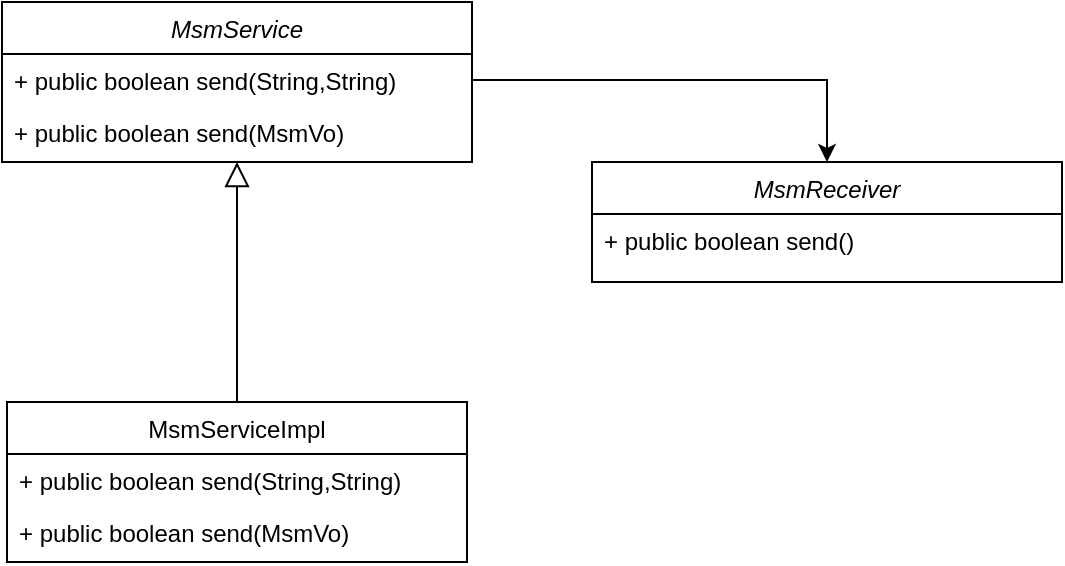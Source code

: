 <mxfile version="19.0.0" type="github">
  <diagram id="C5RBs43oDa-KdzZeNtuy" name="Page-1">
    <mxGraphModel dx="637" dy="728" grid="1" gridSize="10" guides="1" tooltips="1" connect="1" arrows="1" fold="1" page="1" pageScale="1" pageWidth="827" pageHeight="1169" math="0" shadow="0">
      <root>
        <mxCell id="WIyWlLk6GJQsqaUBKTNV-0" />
        <mxCell id="WIyWlLk6GJQsqaUBKTNV-1" parent="WIyWlLk6GJQsqaUBKTNV-0" />
        <mxCell id="LPm10LvTvb_wVU03Gidq-0" value="MsmService" style="swimlane;fontStyle=2;align=center;verticalAlign=top;childLayout=stackLayout;horizontal=1;startSize=26;horizontalStack=0;resizeParent=1;resizeLast=0;collapsible=1;marginBottom=0;rounded=0;shadow=0;strokeWidth=1;" vertex="1" parent="WIyWlLk6GJQsqaUBKTNV-1">
          <mxGeometry x="225" y="120" width="235" height="80" as="geometry">
            <mxRectangle x="230" y="140" width="160" height="26" as="alternateBounds" />
          </mxGeometry>
        </mxCell>
        <mxCell id="LPm10LvTvb_wVU03Gidq-1" value="+ public boolean send(String,String)" style="text;align=left;verticalAlign=top;spacingLeft=4;spacingRight=4;overflow=hidden;rotatable=0;points=[[0,0.5],[1,0.5]];portConstraint=eastwest;" vertex="1" parent="LPm10LvTvb_wVU03Gidq-0">
          <mxGeometry y="26" width="235" height="26" as="geometry" />
        </mxCell>
        <mxCell id="LPm10LvTvb_wVU03Gidq-2" value="+ public boolean send(MsmVo)" style="text;align=left;verticalAlign=top;spacingLeft=4;spacingRight=4;overflow=hidden;rotatable=0;points=[[0,0.5],[1,0.5]];portConstraint=eastwest;rounded=0;shadow=0;html=0;" vertex="1" parent="LPm10LvTvb_wVU03Gidq-0">
          <mxGeometry y="52" width="235" height="26" as="geometry" />
        </mxCell>
        <mxCell id="LPm10LvTvb_wVU03Gidq-4" value="MsmServiceImpl" style="swimlane;fontStyle=0;align=center;verticalAlign=top;childLayout=stackLayout;horizontal=1;startSize=26;horizontalStack=0;resizeParent=1;resizeLast=0;collapsible=1;marginBottom=0;rounded=0;shadow=0;strokeWidth=1;" vertex="1" parent="WIyWlLk6GJQsqaUBKTNV-1">
          <mxGeometry x="227.5" y="320" width="230" height="80" as="geometry">
            <mxRectangle x="130" y="380" width="160" height="26" as="alternateBounds" />
          </mxGeometry>
        </mxCell>
        <mxCell id="LPm10LvTvb_wVU03Gidq-11" value="+ public boolean send(String,String)" style="text;align=left;verticalAlign=top;spacingLeft=4;spacingRight=4;overflow=hidden;rotatable=0;points=[[0,0.5],[1,0.5]];portConstraint=eastwest;" vertex="1" parent="LPm10LvTvb_wVU03Gidq-4">
          <mxGeometry y="26" width="230" height="26" as="geometry" />
        </mxCell>
        <mxCell id="LPm10LvTvb_wVU03Gidq-12" value="+ public boolean send(MsmVo)" style="text;align=left;verticalAlign=top;spacingLeft=4;spacingRight=4;overflow=hidden;rotatable=0;points=[[0,0.5],[1,0.5]];portConstraint=eastwest;rounded=0;shadow=0;html=0;" vertex="1" parent="LPm10LvTvb_wVU03Gidq-4">
          <mxGeometry y="52" width="230" height="26" as="geometry" />
        </mxCell>
        <mxCell id="LPm10LvTvb_wVU03Gidq-10" value="" style="endArrow=block;endSize=10;endFill=0;shadow=0;strokeWidth=1;rounded=0;edgeStyle=elbowEdgeStyle;elbow=vertical;" edge="1" parent="WIyWlLk6GJQsqaUBKTNV-1" source="LPm10LvTvb_wVU03Gidq-4" target="LPm10LvTvb_wVU03Gidq-0">
          <mxGeometry width="160" relative="1" as="geometry">
            <mxPoint x="200" y="203" as="sourcePoint" />
            <mxPoint x="200" y="203" as="targetPoint" />
          </mxGeometry>
        </mxCell>
        <mxCell id="LPm10LvTvb_wVU03Gidq-13" value="MsmReceiver" style="swimlane;fontStyle=2;align=center;verticalAlign=top;childLayout=stackLayout;horizontal=1;startSize=26;horizontalStack=0;resizeParent=1;resizeLast=0;collapsible=1;marginBottom=0;rounded=0;shadow=0;strokeWidth=1;" vertex="1" parent="WIyWlLk6GJQsqaUBKTNV-1">
          <mxGeometry x="520" y="200" width="235" height="60" as="geometry">
            <mxRectangle x="230" y="140" width="160" height="26" as="alternateBounds" />
          </mxGeometry>
        </mxCell>
        <mxCell id="LPm10LvTvb_wVU03Gidq-14" value="+ public boolean send()" style="text;align=left;verticalAlign=top;spacingLeft=4;spacingRight=4;overflow=hidden;rotatable=0;points=[[0,0.5],[1,0.5]];portConstraint=eastwest;" vertex="1" parent="LPm10LvTvb_wVU03Gidq-13">
          <mxGeometry y="26" width="235" height="26" as="geometry" />
        </mxCell>
        <mxCell id="LPm10LvTvb_wVU03Gidq-17" style="edgeStyle=orthogonalEdgeStyle;rounded=0;orthogonalLoop=1;jettySize=auto;html=1;exitX=1;exitY=0.5;exitDx=0;exitDy=0;" edge="1" parent="WIyWlLk6GJQsqaUBKTNV-1" source="LPm10LvTvb_wVU03Gidq-1" target="LPm10LvTvb_wVU03Gidq-13">
          <mxGeometry relative="1" as="geometry" />
        </mxCell>
      </root>
    </mxGraphModel>
  </diagram>
</mxfile>
